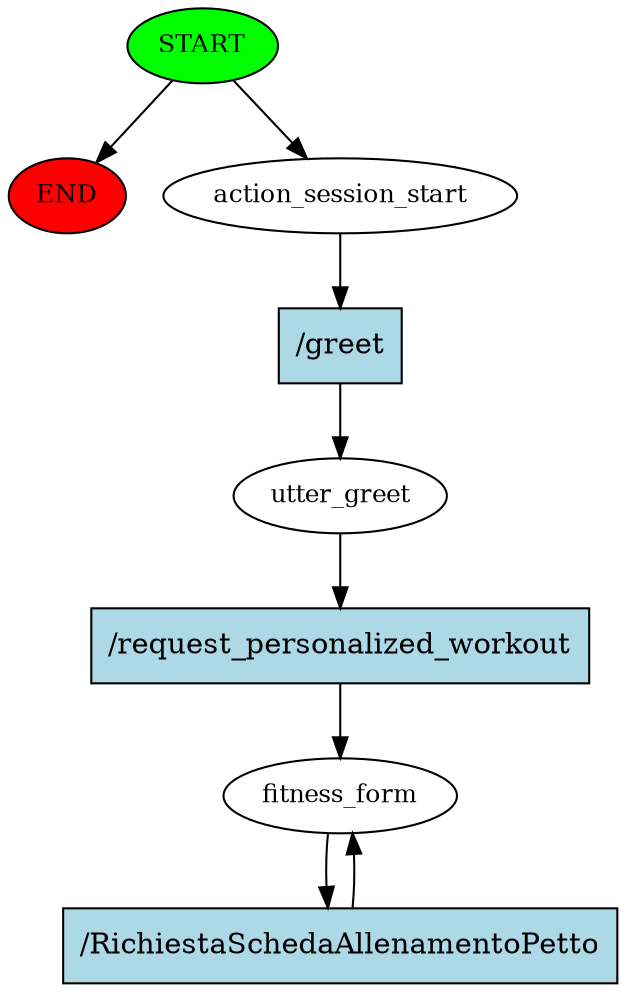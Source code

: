 digraph  {
0 [class="start active", fillcolor=green, fontsize=12, label=START, style=filled];
"-1" [class=end, fillcolor=red, fontsize=12, label=END, style=filled];
1 [class=active, fontsize=12, label=action_session_start];
2 [class=active, fontsize=12, label=utter_greet];
3 [class="active dashed", fontsize=12, label=fitness_form];
5 [class="intent active", fillcolor=lightblue, label="/greet", shape=rect, style=filled];
6 [class="intent active", fillcolor=lightblue, label="/request_personalized_workout", shape=rect, style=filled];
7 [class="intent active", fillcolor=lightblue, label="/RichiestaSchedaAllenamentoPetto", shape=rect, style=filled];
0 -> "-1"  [class="", key=NONE, label=""];
0 -> 1  [class=active, key=NONE, label=""];
1 -> 5  [class=active, key=0];
2 -> 6  [class=active, key=0];
3 -> 7  [class=active, key=0];
5 -> 2  [class=active, key=0];
6 -> 3  [class=active, key=0];
7 -> 3  [class=active, key=0];
}

